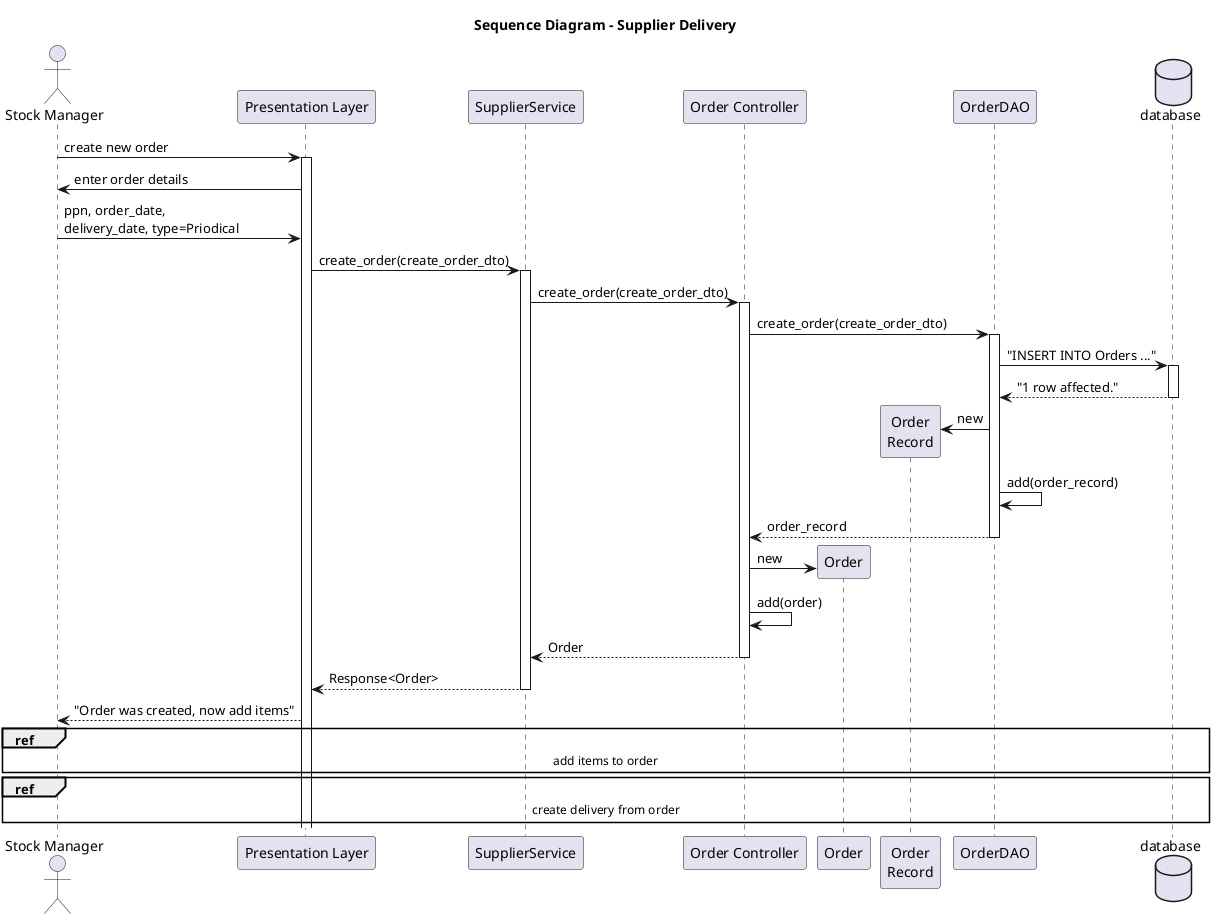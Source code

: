 @startuml

title Sequence Diagram - Supplier Delivery

actor "Stock Manager" as user
participant "Presentation Layer" as pres
participant "SupplierService" as service
participant "Order Controller" as ctrl_order
participant "Order" as order
' participant "Persistence Controller" as dal
participant "Order\nRecord" as order_record
participant "OrderDAO" as dao_order
database "database" as db

user -> pres : create new order
activate pres
pres -> user: enter order details
user -> pres: ppn, order_date,\ndelivery_date, type=Priodical

pres -> service: create_order(create_order_dto)
activate service

service -> ctrl_order: create_order(create_order_dto)
activate ctrl_order

ctrl_order -> dao_order: create_order(create_order_dto)
activate dao_order 

dao_order -> db: "INSERT INTO Orders ..."
activate db
db ---> dao_order: "1 row affected."
deactivate db

dao_order -> order_record **: new

dao_order -> dao_order: add(order_record)
dao_order --> ctrl_order: order_record
deactivate dao_order
ctrl_order -> order ** : new
ctrl_order -> ctrl_order: add(order)
ctrl_order --> service: Order
deactivate ctrl_order

service --> pres: Response<Order>
deactivate service

pres --> user: "Order was created, now add items"

ref over user, db
	add items to order
end ref

ref over user, db
	create delivery from order
end ref

@enduml